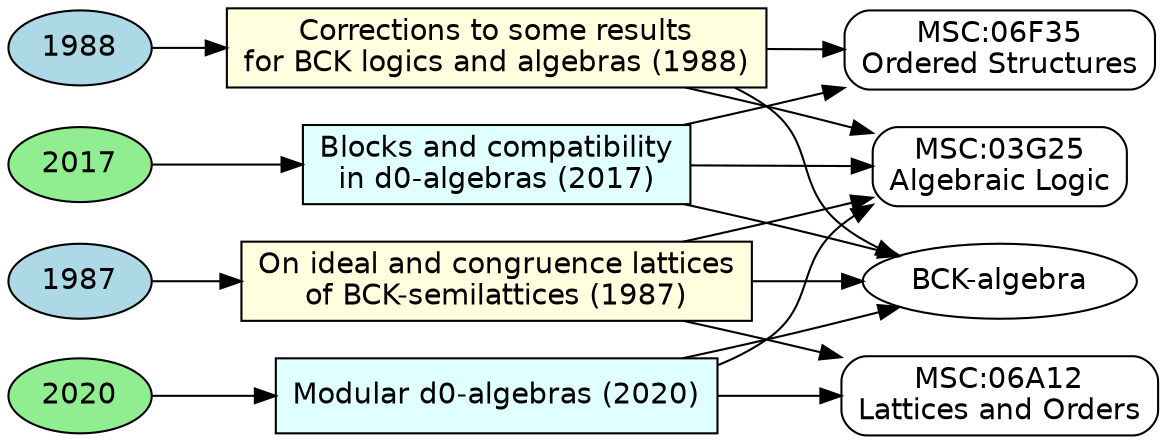 digraph MissingCitations {
    rankdir=LR;
    node [shape=box, style=filled, fillcolor=lightgray, fontname="Helvetica"];

    // Years
    "1987" [shape=ellipse, fillcolor=lightblue];
    "1988" [shape=ellipse, fillcolor=lightblue];
    "2017" [shape=ellipse, fillcolor=lightgreen];
    "2020" [shape=ellipse, fillcolor=lightgreen];

    // Older papers
    "P1" [label="Corrections to some results\nfor BCK logics and algebras (1988)", fillcolor=lightyellow];
    "P4" [label="On ideal and congruence lattices\nof BCK-semilattices (1987)", fillcolor=lightyellow];

    // Newer papers
    "P2" [label="Blocks and compatibility\nin d0-algebras (2017)", fillcolor=lightcyan];
    "P5" [label="Modular d0-algebras (2020)", fillcolor=lightcyan];

    // Shared MSC and Keywords nodes
    "MSC_03G25" [label="MSC:03G25\nAlgebraic Logic", shape=box, style=rounded, fillcolor=white];
    "MSC_06F35" [label="MSC:06F35\nOrdered Structures", shape=box, style=rounded,  fillcolor=white];
    "MSC_06A12" [label="MSC:06A12\nLattices and Orders", shape=box, style=rounded, fillcolor=white];
    "KW_BCKalgebra" [label="BCK-algebra", shape=ellipse, fillcolor=white];

    // Year to paper edges
    "1988" -> "P1";
    "1987" -> "P4";
    "2017" -> "P2";
    "2020" -> "P5";

    // Papers to MSC/Keyword nodes
    // P1 (1988)
    "P1" -> "MSC_03G25";
    "P1" -> "MSC_06F35";
    "P1" -> "KW_BCKalgebra";

    // P4 (1987)
    "P4" -> "MSC_03G25";
    "P4" -> "MSC_06A12";
    "P4" -> "KW_BCKalgebra";

    // P2 (2017)
    "P2" -> "MSC_03G25";
    "P2" -> "MSC_06F35";
    "P2" -> "KW_BCKalgebra";

    // P5 (2020)
    "P5" -> "MSC_03G25";
    "P5" -> "MSC_06A12";
    "P5" -> "KW_BCKalgebra";
}


###

digraph MissingCitations {
    rankdir=LR;
    node [shape=box, style=filled, fillcolor=lightgray, fontname="Helvetica"];

    // Years
    // "1980" [shape=ellipse, fillcolor=lightblue];
    "1983" [shape=ellipse, fillcolor=lightblue];
    "1988" [shape=ellipse, fillcolor=lightblue];
    "2022" [shape=ellipse, fillcolor=lightgreen];
    "2023" [shape=ellipse, fillcolor=lightgreen];

    // Papers (older)
    "P1" [label="A type of finite \nproper BCI-algebras", fillcolor=lightyellow];
    "P2" [label="Iséki's condition (C) \nand commutative BCK-algebras)", fillcolor=lightyellow];
    "P3" [label="BCK and related algebras \nand their corresponding logics", fillcolor=lightyellow];

    // Papers (newer)
    "P4" [label="Connections between commutative \nrings and some algebras of logic", fillcolor=lightcyan];
    "P5" [label="Modal operators on L-algebras", fillcolor=lightcyan];

    // MSC and Keywords (shared nodes)
    "MSC_03G25" [label="MSC:03G25", shape=ellipse, fillcolor=white];
    "KW_BCKalgebra" [label="BCK-algebra", shape=ellipse, fillcolor=white];
    
        // Shared MSCs/Keywords
    "P1" -> "MSC_03G25";
    "P2" -> "MSC_03G25";
    "P3" -> "MSC_03G25";
    "P1" -> "KW_BCKalgebra";
    "P2" -> "KW_BCKalgebra";
    "P3" -> "KW_BCKalgebra";
    "P4" -> "MSC_03G25";
    "P5" -> "MSC_03G25";
    "P4" -> "KW_BCKalgebra";
    "P5" -> "KW_BCKalgebra";

    // Year links
    "1988" -> "P1";
    "1983" -> "P2";
    "1983" -> "P3";
    "2022" -> "P4";
    "2023" -> "P5";


    // Suggested citation edges (should have cited)
    edge [style=dashed, color=red];
    "P1" -> "P4";
    "P1" -> "P5";
    "P2" -> "P5";
    "P3" -> "P5";
}

